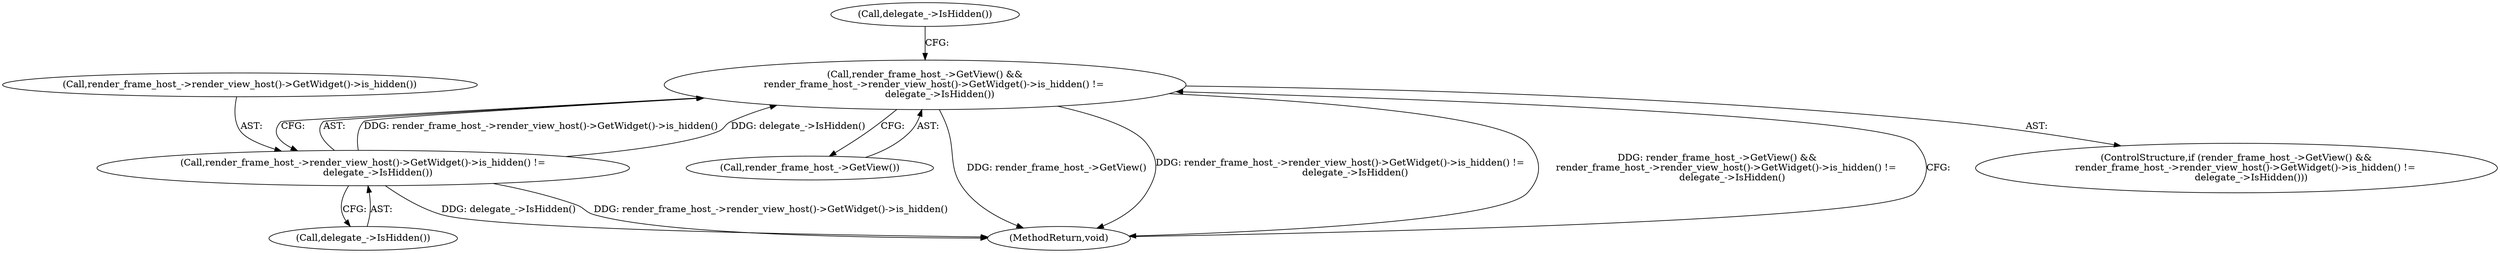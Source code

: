 digraph "1_Chrome_adca986a53b31b6da4cb22f8e755f6856daea89a_1@del" {
"1000103" [label="(Call,render_frame_host_->GetView() &&\n      render_frame_host_->render_view_host()->GetWidget()->is_hidden() !=\n          delegate_->IsHidden())"];
"1000105" [label="(Call,render_frame_host_->render_view_host()->GetWidget()->is_hidden() !=\n          delegate_->IsHidden())"];
"1000102" [label="(ControlStructure,if (render_frame_host_->GetView() &&\n      render_frame_host_->render_view_host()->GetWidget()->is_hidden() !=\n          delegate_->IsHidden()))"];
"1000105" [label="(Call,render_frame_host_->render_view_host()->GetWidget()->is_hidden() !=\n          delegate_->IsHidden())"];
"1000107" [label="(Call,delegate_->IsHidden())"];
"1000106" [label="(Call,render_frame_host_->render_view_host()->GetWidget()->is_hidden())"];
"1000103" [label="(Call,render_frame_host_->GetView() &&\n      render_frame_host_->render_view_host()->GetWidget()->is_hidden() !=\n          delegate_->IsHidden())"];
"1000104" [label="(Call,render_frame_host_->GetView())"];
"1000110" [label="(Call,delegate_->IsHidden())"];
"1000116" [label="(MethodReturn,void)"];
"1000103" -> "1000102"  [label="AST: "];
"1000103" -> "1000104"  [label="CFG: "];
"1000103" -> "1000105"  [label="CFG: "];
"1000104" -> "1000103"  [label="AST: "];
"1000105" -> "1000103"  [label="AST: "];
"1000110" -> "1000103"  [label="CFG: "];
"1000116" -> "1000103"  [label="CFG: "];
"1000103" -> "1000116"  [label="DDG: render_frame_host_->GetView()"];
"1000103" -> "1000116"  [label="DDG: render_frame_host_->render_view_host()->GetWidget()->is_hidden() !=\n          delegate_->IsHidden()"];
"1000103" -> "1000116"  [label="DDG: render_frame_host_->GetView() &&\n      render_frame_host_->render_view_host()->GetWidget()->is_hidden() !=\n          delegate_->IsHidden()"];
"1000105" -> "1000103"  [label="DDG: render_frame_host_->render_view_host()->GetWidget()->is_hidden()"];
"1000105" -> "1000103"  [label="DDG: delegate_->IsHidden()"];
"1000105" -> "1000107"  [label="CFG: "];
"1000106" -> "1000105"  [label="AST: "];
"1000107" -> "1000105"  [label="AST: "];
"1000105" -> "1000116"  [label="DDG: delegate_->IsHidden()"];
"1000105" -> "1000116"  [label="DDG: render_frame_host_->render_view_host()->GetWidget()->is_hidden()"];
}
